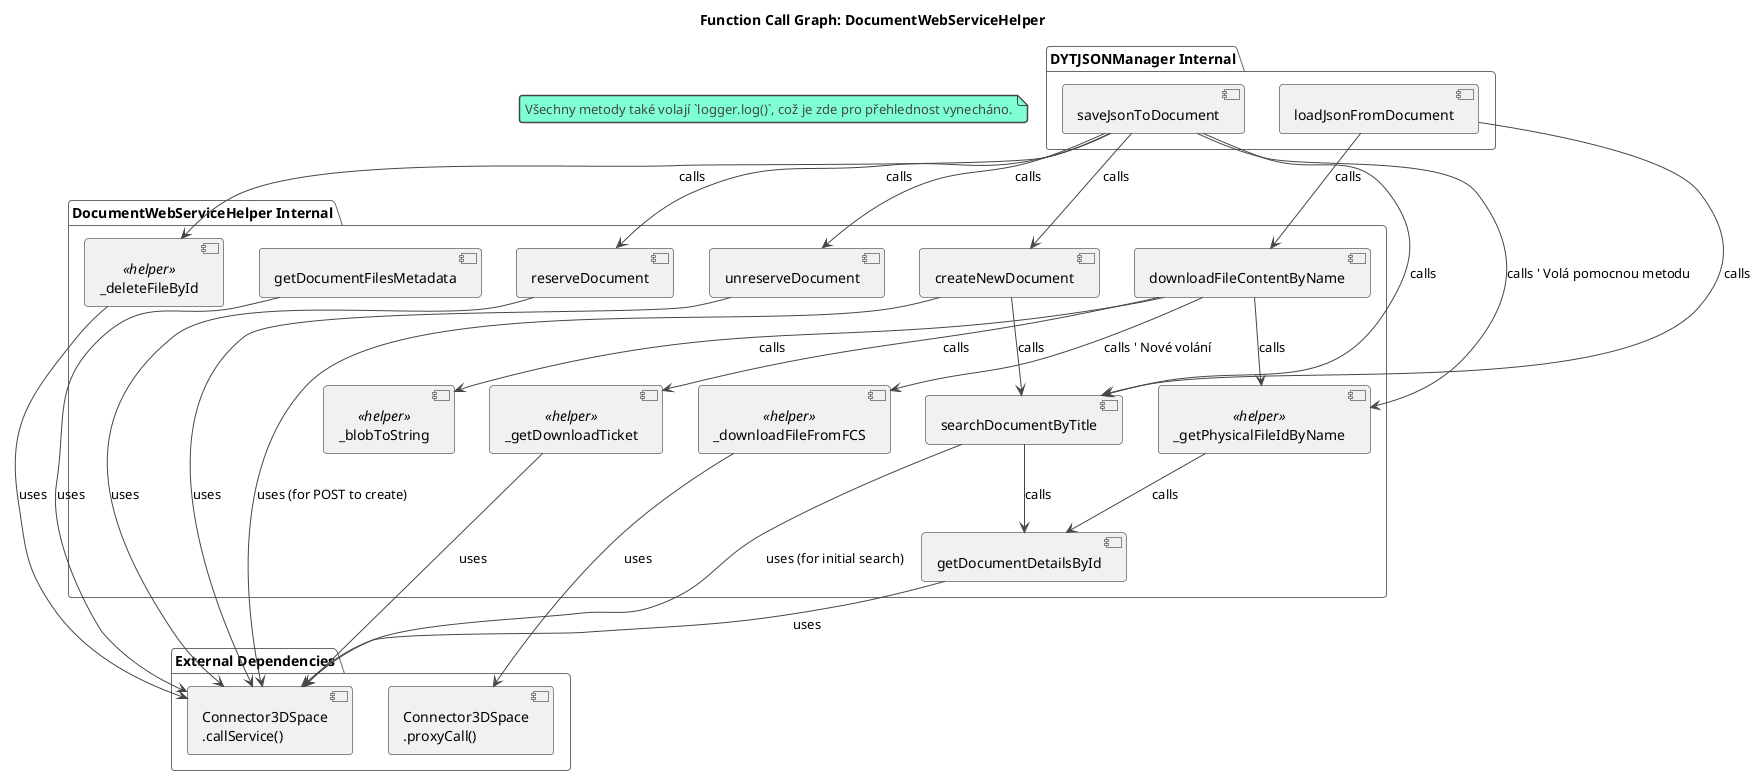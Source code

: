 @startuml FunctionCallGraph_DocumentWebServiceHelper
!theme vibrant
title Function Call Graph: DocumentWebServiceHelper

package "DocumentWebServiceHelper Internal" {
    component getDocumentDetailsById
    component searchDocumentByTitle
    component createNewDocument
    component downloadFileContentByName
    component getDocumentFilesMetadata
    component reserveDocument
    component unreserveDocument
    
    ' Pomocné metody (volané pouze interně v DocumentWebServiceHelper)
    component _getPhysicalFileIdByName <<helper>>
    component _getDownloadTicket <<helper>>
    component _downloadFileFromFCS <<helper>>
    component _blobToString <<helper>>
    component _deleteFileById <<helper>>
}

package "DYTJSONManager Internal" {
    component saveJsonToDocument
    component loadJsonFromDocument
}

package "External Dependencies" {
    component Connector3DSpace_callService [
    Connector3DSpace
    .callService()
    ]
    component Connector3DSpace_proxyCall [
    Connector3DSpace
    .proxyCall()
    ]
}

' --- Volání z veřejných metod na jiné interní metody ---
searchDocumentByTitle --> getDocumentDetailsById : calls
createNewDocument --> searchDocumentByTitle : calls
downloadFileContentByName --> _getPhysicalFileIdByName : calls
downloadFileContentByName --> _getDownloadTicket : calls
downloadFileContentByName --> _downloadFileFromFCS : calls ' Nové volání
downloadFileContentByName --> _blobToString : calls



saveJsonToDocument --> searchDocumentByTitle : calls
saveJsonToDocument --> createNewDocument : calls
saveJsonToDocument --> reserveDocument : calls
' saveJsonToDocument --> getDocumentFilesMetadata : calls
saveJsonToDocument --> _getPhysicalFileIdByName : calls ' Volá pomocnou metodu

saveJsonToDocument --> _deleteFileById : calls
saveJsonToDocument --> unreserveDocument : calls

loadJsonFromDocument --> searchDocumentByTitle : calls
loadJsonFromDocument --> downloadFileContentByName : calls

' --- Volání z pomocných metod na jiné interní metody ---
_getPhysicalFileIdByName --> getDocumentDetailsById : calls

' --- Volání na externí závislosti (Connector3DSpace) ---
getDocumentDetailsById --> Connector3DSpace_callService : uses
' searchDocumentByTitle volá getDocumentDetailsById, které volá Connector3DSpace_callService
' createNewDocument volá searchDocumentByTitle, které volá getDocumentDetailsById, které volá Connector3DSpace_callService

searchDocumentByTitle --> Connector3DSpace_callService : uses (for initial search)
createNewDocument --> Connector3DSpace_callService : uses (for POST to create)
_getDownloadTicket --> Connector3DSpace_callService : uses

getDocumentFilesMetadata --> Connector3DSpace_callService : uses
reserveDocument --> Connector3DSpace_callService : uses
unreserveDocument --> Connector3DSpace_callService : uses
_deleteFileById --> Connector3DSpace_callService : uses

' _getPhysicalFileIdByName volá getDocumentDetailsById, které volá Connector3DSpace_callService

_downloadFileFromFCS --> Connector3DSpace_proxyCall : uses

' --- Poznámky ---
note "Všechny metody také volají `logger.log()`, což je zde pro přehlednost vynecháno." as LoggingNote

@enduml
